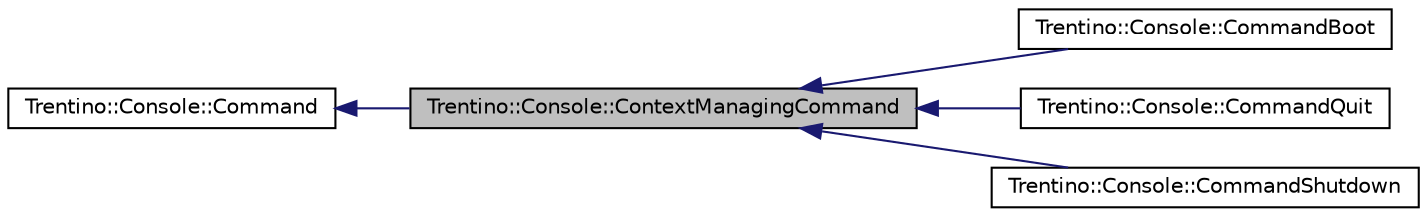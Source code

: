 digraph G
{
  edge [fontname="Helvetica",fontsize="10",labelfontname="Helvetica",labelfontsize="10"];
  node [fontname="Helvetica",fontsize="10",shape=record];
  rankdir="LR";
  Node1 [label="Trentino::Console::ContextManagingCommand",height=0.2,width=0.4,color="black", fillcolor="grey75", style="filled" fontcolor="black"];
  Node2 -> Node1 [dir="back",color="midnightblue",fontsize="10",style="solid",fontname="Helvetica"];
  Node2 [label="Trentino::Console::Command",height=0.2,width=0.4,color="black", fillcolor="white", style="filled",URL="$class_trentino_1_1_console_1_1_command.html",tooltip="A base abstract class for all the users commands."];
  Node1 -> Node3 [dir="back",color="midnightblue",fontsize="10",style="solid",fontname="Helvetica"];
  Node3 [label="Trentino::Console::CommandBoot",height=0.2,width=0.4,color="black", fillcolor="white", style="filled",URL="$class_trentino_1_1_console_1_1_command_boot.html"];
  Node1 -> Node4 [dir="back",color="midnightblue",fontsize="10",style="solid",fontname="Helvetica"];
  Node4 [label="Trentino::Console::CommandQuit",height=0.2,width=0.4,color="black", fillcolor="white", style="filled",URL="$class_trentino_1_1_console_1_1_command_quit.html",tooltip="Quit command class declaration."];
  Node1 -> Node5 [dir="back",color="midnightblue",fontsize="10",style="solid",fontname="Helvetica"];
  Node5 [label="Trentino::Console::CommandShutdown",height=0.2,width=0.4,color="black", fillcolor="white", style="filled",URL="$class_trentino_1_1_console_1_1_command_shutdown.html"];
}
